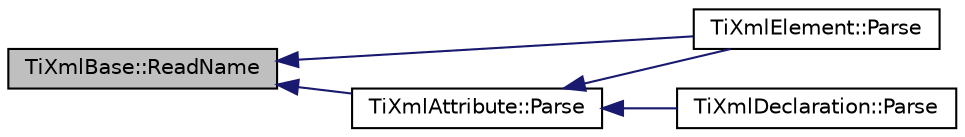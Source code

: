 digraph "TiXmlBase::ReadName"
{
  edge [fontname="Helvetica",fontsize="10",labelfontname="Helvetica",labelfontsize="10"];
  node [fontname="Helvetica",fontsize="10",shape=record];
  rankdir="LR";
  Node1 [label="TiXmlBase::ReadName",height=0.2,width=0.4,color="black", fillcolor="grey75", style="filled" fontcolor="black"];
  Node1 -> Node2 [dir="back",color="midnightblue",fontsize="10",style="solid",fontname="Helvetica"];
  Node2 [label="TiXmlElement::Parse",height=0.2,width=0.4,color="black", fillcolor="white", style="filled",URL="$class_ti_xml_element.html#af95c9165159fd9dfdcc5b894a3fcf85b"];
  Node1 -> Node3 [dir="back",color="midnightblue",fontsize="10",style="solid",fontname="Helvetica"];
  Node3 [label="TiXmlAttribute::Parse",height=0.2,width=0.4,color="black", fillcolor="white", style="filled",URL="$class_ti_xml_attribute.html#ad62774421b814894b995af3b5d231dda"];
  Node3 -> Node2 [dir="back",color="midnightblue",fontsize="10",style="solid",fontname="Helvetica"];
  Node3 -> Node4 [dir="back",color="midnightblue",fontsize="10",style="solid",fontname="Helvetica"];
  Node4 [label="TiXmlDeclaration::Parse",height=0.2,width=0.4,color="black", fillcolor="white", style="filled",URL="$class_ti_xml_declaration.html#a9839ea97ed687a2b7342fd7b0f04361b"];
}
